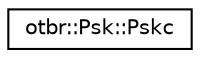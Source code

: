 digraph "Graphical Class Hierarchy"
{
  edge [fontname="Helvetica",fontsize="10",labelfontname="Helvetica",labelfontsize="10"];
  node [fontname="Helvetica",fontsize="10",shape=record];
  rankdir="LR";
  Node0 [label="otbr::Psk::Pskc",height=0.2,width=0.4,color="black", fillcolor="white", style="filled",URL="$d6/dad/classotbr_1_1Psk_1_1Pskc.html"];
}
